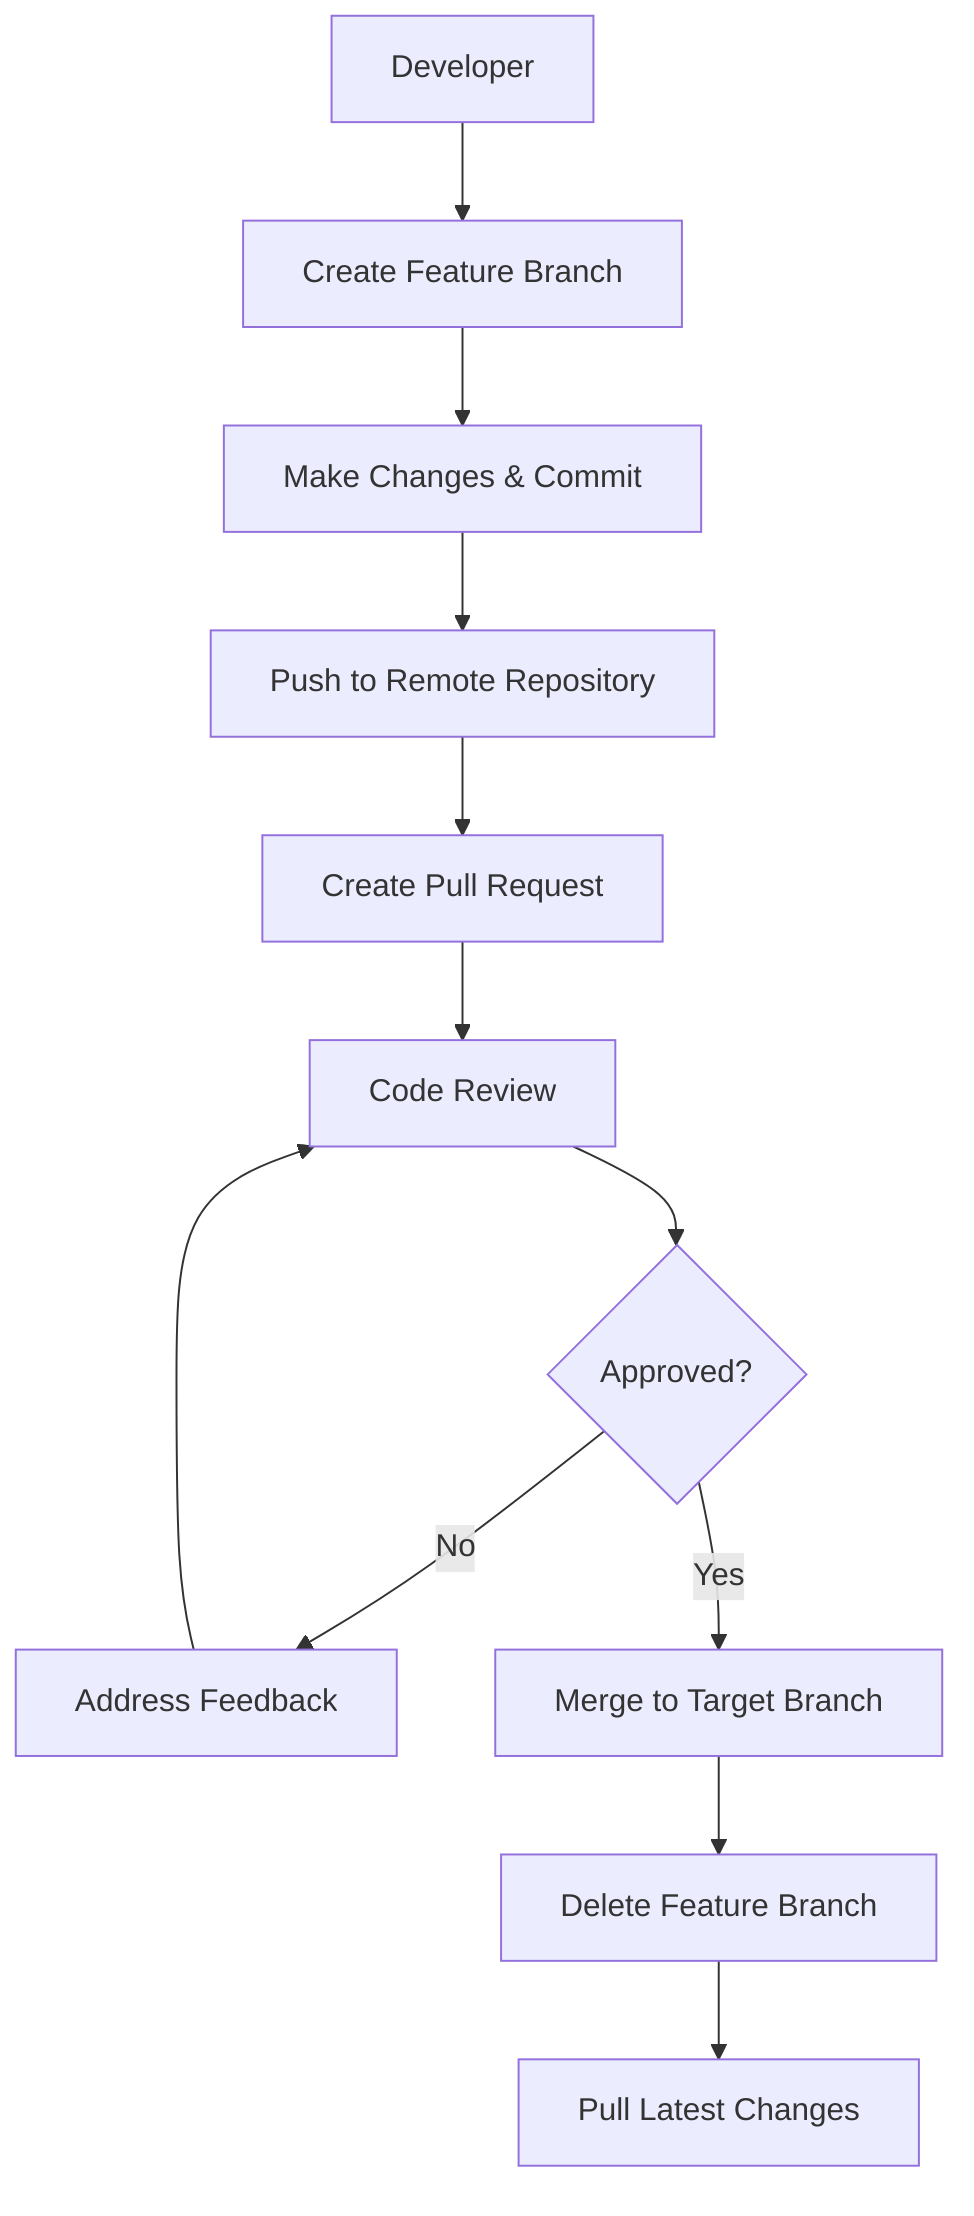 flowchart TD
    A[Developer] --> B[Create Feature Branch]
    B --> C[Make Changes & Commit]
    C --> D[Push to Remote Repository]
    D --> E[Create Pull Request]
    E --> F[Code Review]
    F --> G{Approved?}
    G -->|No| H[Address Feedback]
    H --> F
    G -->|Yes| I[Merge to Target Branch]
    I --> J[Delete Feature Branch]
    J --> K[Pull Latest Changes]